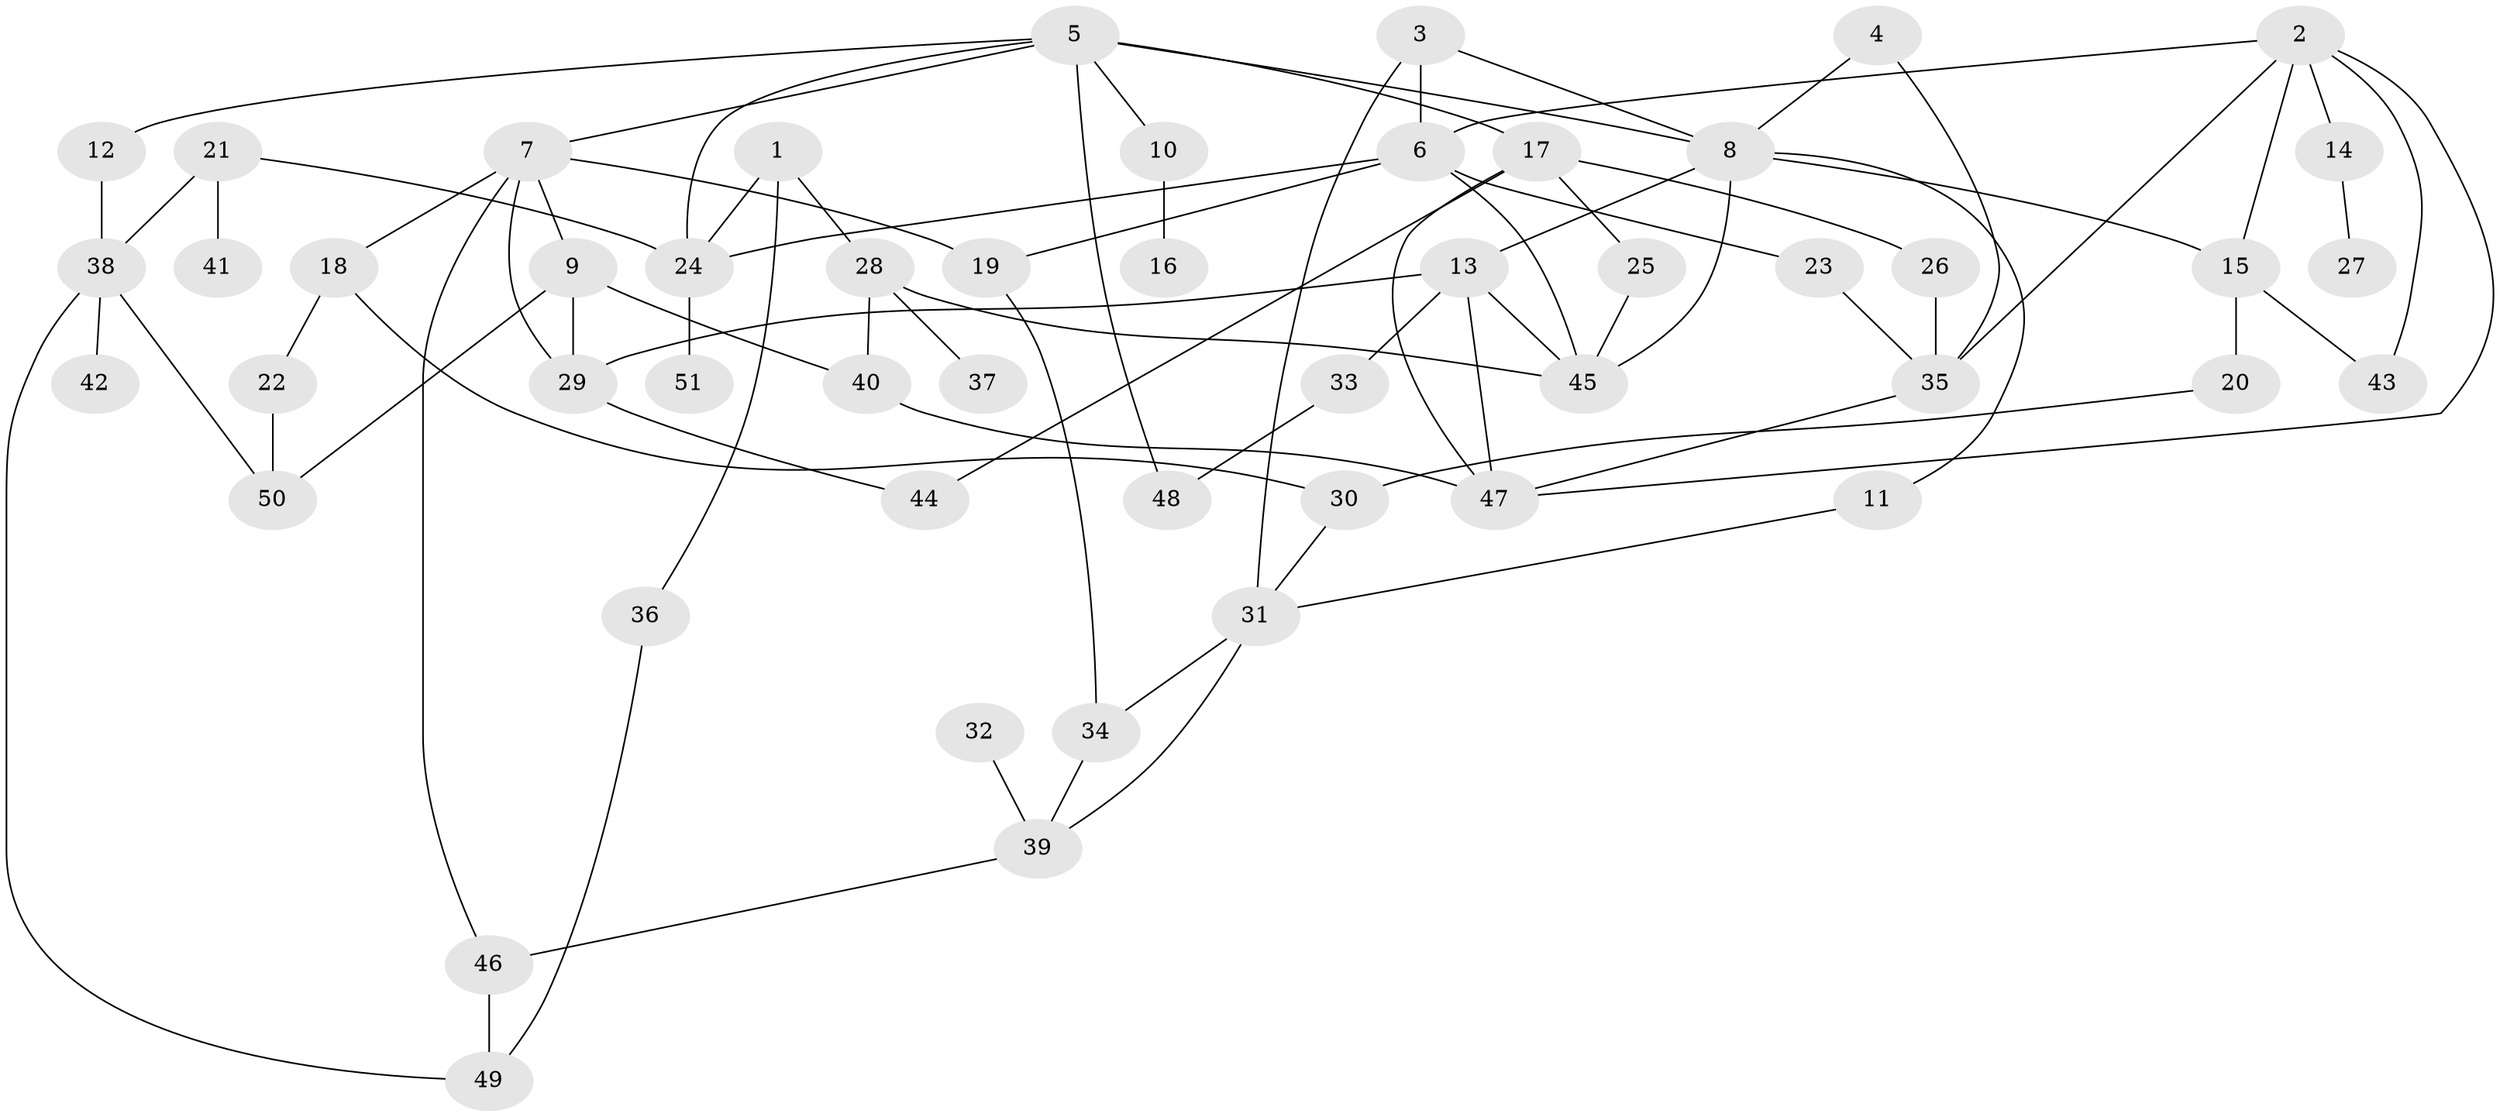 // original degree distribution, {6: 0.0392156862745098, 8: 0.0196078431372549, 4: 0.0784313725490196, 3: 0.21568627450980393, 5: 0.06862745098039216, 2: 0.3333333333333333, 1: 0.24509803921568626}
// Generated by graph-tools (version 1.1) at 2025/01/03/09/25 03:01:12]
// undirected, 51 vertices, 81 edges
graph export_dot {
graph [start="1"]
  node [color=gray90,style=filled];
  1;
  2;
  3;
  4;
  5;
  6;
  7;
  8;
  9;
  10;
  11;
  12;
  13;
  14;
  15;
  16;
  17;
  18;
  19;
  20;
  21;
  22;
  23;
  24;
  25;
  26;
  27;
  28;
  29;
  30;
  31;
  32;
  33;
  34;
  35;
  36;
  37;
  38;
  39;
  40;
  41;
  42;
  43;
  44;
  45;
  46;
  47;
  48;
  49;
  50;
  51;
  1 -- 24 [weight=1.0];
  1 -- 28 [weight=1.0];
  1 -- 36 [weight=1.0];
  2 -- 6 [weight=1.0];
  2 -- 14 [weight=1.0];
  2 -- 15 [weight=1.0];
  2 -- 35 [weight=1.0];
  2 -- 43 [weight=1.0];
  2 -- 47 [weight=1.0];
  3 -- 6 [weight=1.0];
  3 -- 8 [weight=1.0];
  3 -- 31 [weight=1.0];
  4 -- 8 [weight=1.0];
  4 -- 35 [weight=1.0];
  5 -- 7 [weight=1.0];
  5 -- 8 [weight=1.0];
  5 -- 10 [weight=1.0];
  5 -- 12 [weight=1.0];
  5 -- 17 [weight=1.0];
  5 -- 24 [weight=1.0];
  5 -- 48 [weight=1.0];
  6 -- 19 [weight=1.0];
  6 -- 23 [weight=1.0];
  6 -- 24 [weight=1.0];
  6 -- 45 [weight=1.0];
  7 -- 9 [weight=1.0];
  7 -- 18 [weight=1.0];
  7 -- 19 [weight=1.0];
  7 -- 29 [weight=1.0];
  7 -- 46 [weight=1.0];
  8 -- 11 [weight=1.0];
  8 -- 13 [weight=1.0];
  8 -- 15 [weight=1.0];
  8 -- 45 [weight=1.0];
  9 -- 29 [weight=1.0];
  9 -- 40 [weight=1.0];
  9 -- 50 [weight=1.0];
  10 -- 16 [weight=1.0];
  11 -- 31 [weight=1.0];
  12 -- 38 [weight=1.0];
  13 -- 29 [weight=1.0];
  13 -- 33 [weight=1.0];
  13 -- 45 [weight=1.0];
  13 -- 47 [weight=1.0];
  14 -- 27 [weight=1.0];
  15 -- 20 [weight=1.0];
  15 -- 43 [weight=1.0];
  17 -- 25 [weight=1.0];
  17 -- 26 [weight=1.0];
  17 -- 44 [weight=1.0];
  17 -- 47 [weight=1.0];
  18 -- 22 [weight=1.0];
  18 -- 30 [weight=1.0];
  19 -- 34 [weight=1.0];
  20 -- 30 [weight=1.0];
  21 -- 24 [weight=1.0];
  21 -- 38 [weight=1.0];
  21 -- 41 [weight=1.0];
  22 -- 50 [weight=1.0];
  23 -- 35 [weight=1.0];
  24 -- 51 [weight=1.0];
  25 -- 45 [weight=1.0];
  26 -- 35 [weight=1.0];
  28 -- 37 [weight=2.0];
  28 -- 40 [weight=1.0];
  28 -- 45 [weight=1.0];
  29 -- 44 [weight=1.0];
  30 -- 31 [weight=1.0];
  31 -- 34 [weight=1.0];
  31 -- 39 [weight=1.0];
  32 -- 39 [weight=1.0];
  33 -- 48 [weight=1.0];
  34 -- 39 [weight=1.0];
  35 -- 47 [weight=1.0];
  36 -- 49 [weight=1.0];
  38 -- 42 [weight=1.0];
  38 -- 49 [weight=1.0];
  38 -- 50 [weight=1.0];
  39 -- 46 [weight=1.0];
  40 -- 47 [weight=1.0];
  46 -- 49 [weight=1.0];
}
